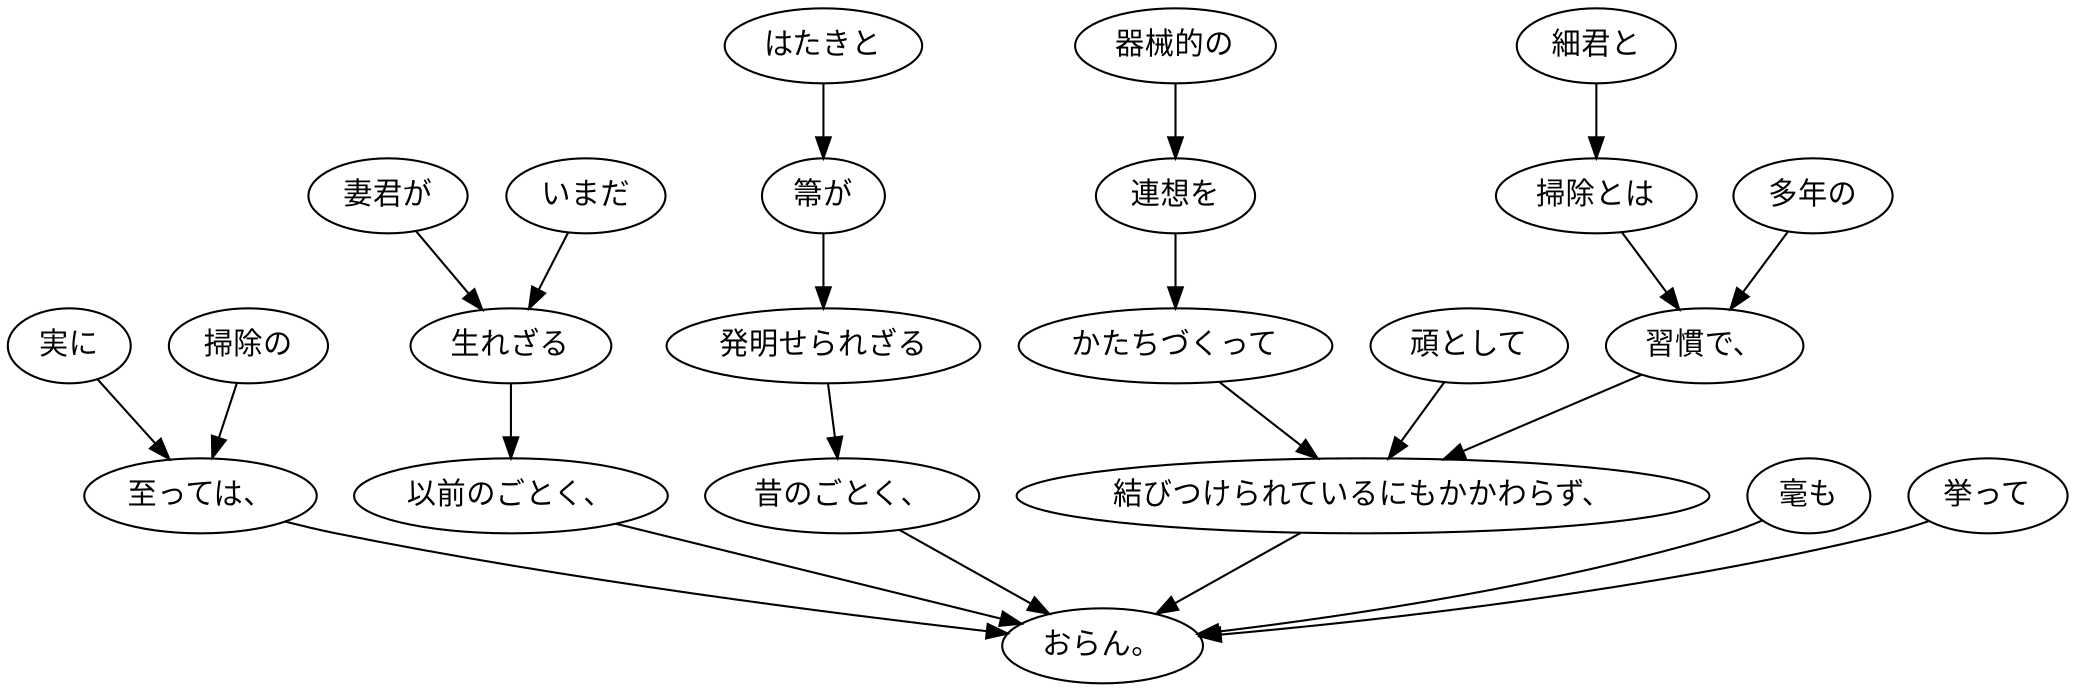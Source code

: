 digraph graph6414 {
	node0 [label="細君と"];
	node1 [label="掃除とは"];
	node2 [label="多年の"];
	node3 [label="習慣で、"];
	node4 [label="器械的の"];
	node5 [label="連想を"];
	node6 [label="かたちづくって"];
	node7 [label="頑として"];
	node8 [label="結びつけられているにもかかわらず、"];
	node9 [label="掃除の"];
	node10 [label="実に"];
	node11 [label="至っては、"];
	node12 [label="妻君が"];
	node13 [label="いまだ"];
	node14 [label="生れざる"];
	node15 [label="以前のごとく、"];
	node16 [label="はたきと"];
	node17 [label="箒が"];
	node18 [label="発明せられざる"];
	node19 [label="昔のごとく、"];
	node20 [label="毫も"];
	node21 [label="挙って"];
	node22 [label="おらん。"];
	node0 -> node1;
	node1 -> node3;
	node2 -> node3;
	node3 -> node8;
	node4 -> node5;
	node5 -> node6;
	node6 -> node8;
	node7 -> node8;
	node8 -> node22;
	node9 -> node11;
	node10 -> node11;
	node11 -> node22;
	node12 -> node14;
	node13 -> node14;
	node14 -> node15;
	node15 -> node22;
	node16 -> node17;
	node17 -> node18;
	node18 -> node19;
	node19 -> node22;
	node20 -> node22;
	node21 -> node22;
}
